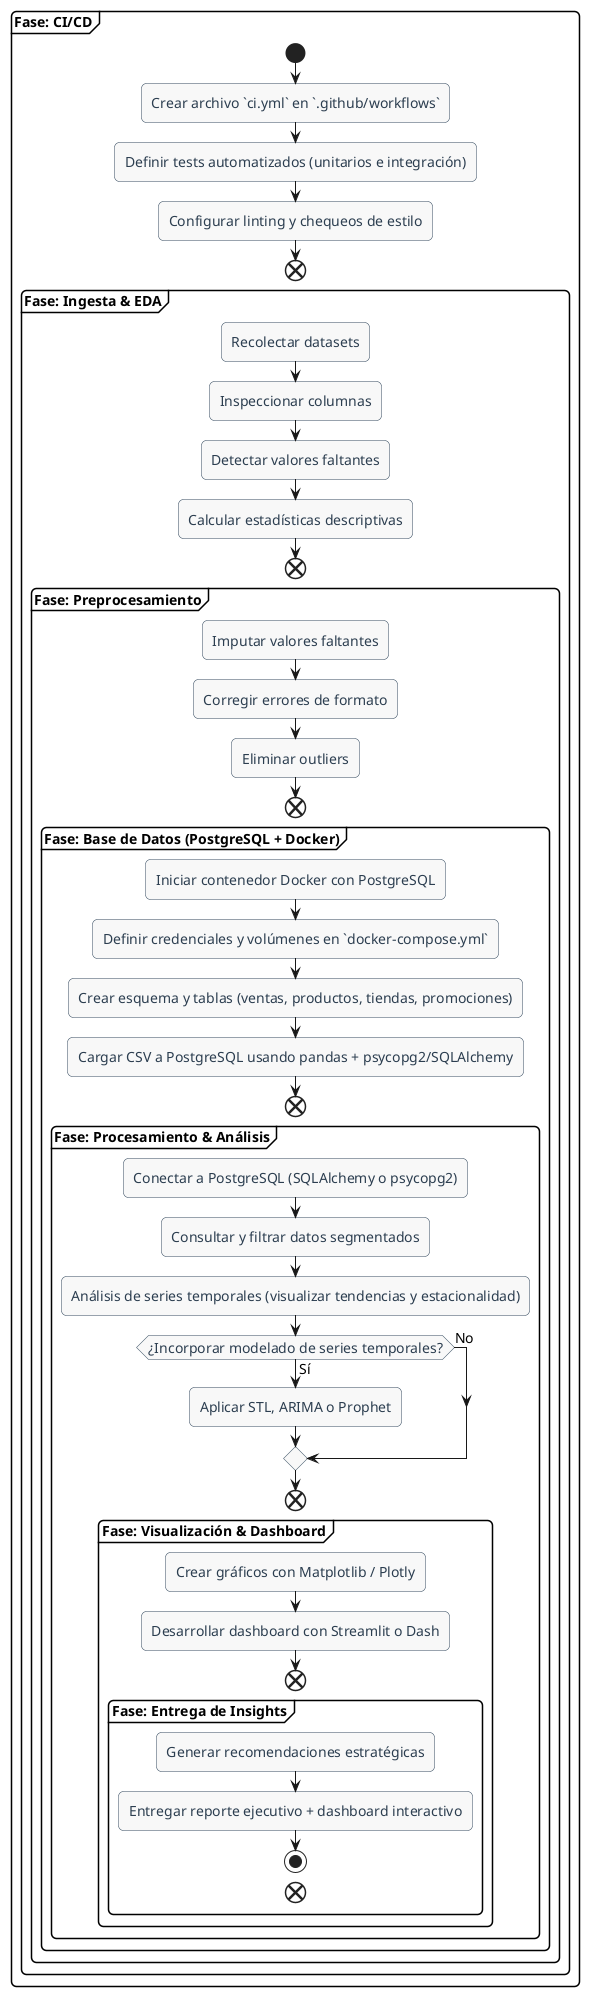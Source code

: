 @startuml
' — Parámetros de estilo para un look profesional —
skinparam backgroundColor #FFFFFF
skinparam defaultFontName "Helvetica Neue"
skinparam defaultFontSize 14
skinparam activityBackgroundColor #F8F8F8
skinparam activityBorderColor #34495E
skinparam activityFontColor #2C3E50
skinparam diamondBackgroundColor #FDFDFD
skinparam diamondBorderColor #34495E
skinparam diamondFontColor #2C3E50
skinparam roundCorner 10
skinparam shadowing false

' Fase de CI/CD añadida al inicio
group **Fase: CI/CD**
  start
  :Crear archivo `ci.yml` en `.github/workflows`;
  :Definir tests automatizados (unitarios e integración);
  :Configurar linting y chequeos de estilo;
end

group **Fase: Ingesta & EDA**
  :Recolectar datasets;
  :Inspeccionar columnas;
  :Detectar valores faltantes;
  :Calcular estadísticas descriptivas;
end

group **Fase: Preprocesamiento**
  :Imputar valores faltantes;
  :Corregir errores de formato;
  :Eliminar outliers;
end

group **Fase: Base de Datos (PostgreSQL + Docker)**
  :Iniciar contenedor Docker con PostgreSQL;
  :Definir credenciales y volúmenes en `docker-compose.yml`;
  :Crear esquema y tablas (ventas, productos, tiendas, promociones);
  :Cargar CSV a PostgreSQL usando pandas + psycopg2/SQLAlchemy;
end

group **Fase: Procesamiento & Análisis**
  :Conectar a PostgreSQL (SQLAlchemy o psycopg2);
  :Consultar y filtrar datos segmentados;
  :Análisis de series temporales (visualizar tendencias y estacionalidad);
  if (¿Incorporar modelado de series temporales?) then (Sí)
    :Aplicar STL, ARIMA o Prophet;
  else (No)
  endif
end

group **Fase: Visualización & Dashboard**
  :Crear gráficos con Matplotlib / Plotly;
  :Desarrollar dashboard con Streamlit o Dash;
end

group **Fase: Entrega de Insights**
  :Generar recomendaciones estratégicas;
  :Entregar reporte ejecutivo + dashboard interactivo;
  stop
end
@enduml